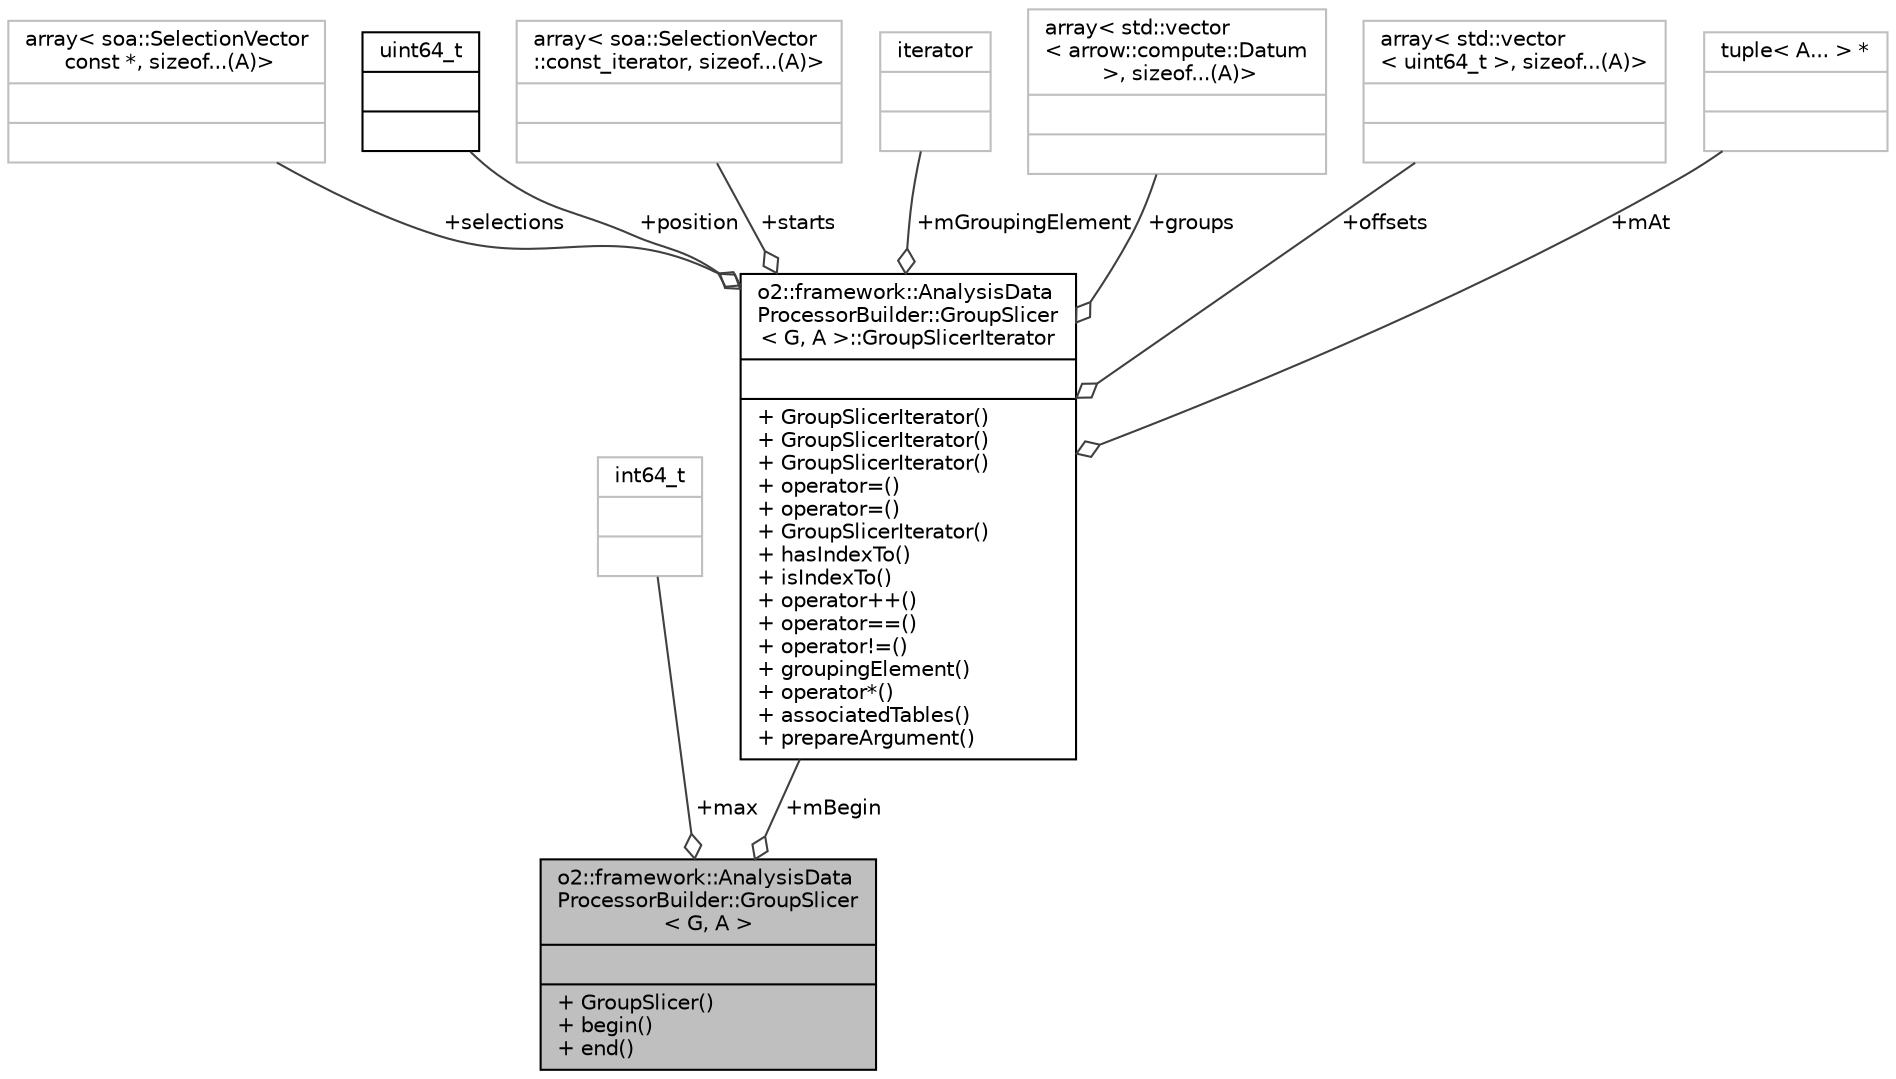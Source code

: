 digraph "o2::framework::AnalysisDataProcessorBuilder::GroupSlicer&lt; G, A &gt;"
{
 // INTERACTIVE_SVG=YES
  bgcolor="transparent";
  edge [fontname="Helvetica",fontsize="10",labelfontname="Helvetica",labelfontsize="10"];
  node [fontname="Helvetica",fontsize="10",shape=record];
  Node1 [label="{o2::framework::AnalysisData\lProcessorBuilder::GroupSlicer\l\< G, A \>\n||+ GroupSlicer()\l+ begin()\l+ end()\l}",height=0.2,width=0.4,color="black", fillcolor="grey75", style="filled", fontcolor="black"];
  Node2 -> Node1 [color="grey25",fontsize="10",style="solid",label=" +max" ,arrowhead="odiamond",fontname="Helvetica"];
  Node2 [label="{int64_t\n||}",height=0.2,width=0.4,color="grey75"];
  Node3 -> Node1 [color="grey25",fontsize="10",style="solid",label=" +mBegin" ,arrowhead="odiamond",fontname="Helvetica"];
  Node3 [label="{o2::framework::AnalysisData\lProcessorBuilder::GroupSlicer\l\< G, A \>::GroupSlicerIterator\n||+ GroupSlicerIterator()\l+ GroupSlicerIterator()\l+ GroupSlicerIterator()\l+ operator=()\l+ operator=()\l+ GroupSlicerIterator()\l+ hasIndexTo()\l+ isIndexTo()\l+ operator++()\l+ operator==()\l+ operator!=()\l+ groupingElement()\l+ operator*()\l+ associatedTables()\l+ prepareArgument()\l}",height=0.2,width=0.4,color="black",URL="$db/d21/structo2_1_1framework_1_1AnalysisDataProcessorBuilder_1_1GroupSlicer_1_1GroupSlicerIterator.html"];
  Node4 -> Node3 [color="grey25",fontsize="10",style="solid",label=" +selections" ,arrowhead="odiamond",fontname="Helvetica"];
  Node4 [label="{array\< soa::SelectionVector\l const *, sizeof...(A)\>\n||}",height=0.2,width=0.4,color="grey75"];
  Node5 -> Node3 [color="grey25",fontsize="10",style="solid",label=" +position" ,arrowhead="odiamond",fontname="Helvetica"];
  Node5 [label="{uint64_t\n||}",height=0.2,width=0.4,color="black",URL="$d6/d30/classuint64__t.html"];
  Node6 -> Node3 [color="grey25",fontsize="10",style="solid",label=" +starts" ,arrowhead="odiamond",fontname="Helvetica"];
  Node6 [label="{array\< soa::SelectionVector\l::const_iterator, sizeof...(A)\>\n||}",height=0.2,width=0.4,color="grey75"];
  Node7 -> Node3 [color="grey25",fontsize="10",style="solid",label=" +mGroupingElement" ,arrowhead="odiamond",fontname="Helvetica"];
  Node7 [label="{iterator\n||}",height=0.2,width=0.4,color="grey75"];
  Node8 -> Node3 [color="grey25",fontsize="10",style="solid",label=" +groups" ,arrowhead="odiamond",fontname="Helvetica"];
  Node8 [label="{array\< std::vector\l\< arrow::compute::Datum\l \>, sizeof...(A)\>\n||}",height=0.2,width=0.4,color="grey75"];
  Node9 -> Node3 [color="grey25",fontsize="10",style="solid",label=" +offsets" ,arrowhead="odiamond",fontname="Helvetica"];
  Node9 [label="{array\< std::vector\l\< uint64_t \>, sizeof...(A)\>\n||}",height=0.2,width=0.4,color="grey75"];
  Node10 -> Node3 [color="grey25",fontsize="10",style="solid",label=" +mAt" ,arrowhead="odiamond",fontname="Helvetica"];
  Node10 [label="{tuple\< A... \> *\n||}",height=0.2,width=0.4,color="grey75"];
}
